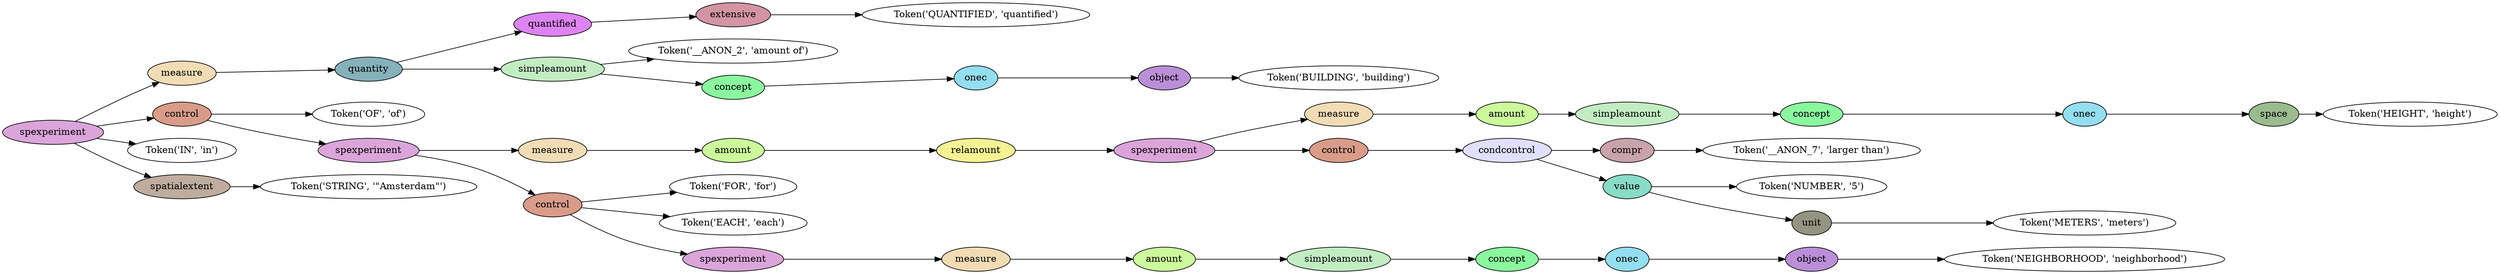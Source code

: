digraph G {
rankdir=LR;
0 [label="Token('QUANTIFIED', 'quantified')"];
1 [fillcolor="#d394a4", label=extensive, style=filled];
1 -> 0;
2 [fillcolor="#de83f2", label=quantified, style=filled];
2 -> 1;
3 [label="Token('__ANON_2', 'amount of')"];
4 [label="Token('BUILDING', 'building')"];
5 [fillcolor="#ba8fd7", label=object, style=filled];
5 -> 4;
6 [fillcolor="#93deef", label=onec, style=filled];
6 -> 5;
7 [fillcolor="#8af79f", label=concept, style=filled];
7 -> 6;
8 [fillcolor="#c2edc3", label=simpleamount, style=filled];
8 -> 3;
8 -> 7;
9 [fillcolor="#85b1bb", label=quantity, style=filled];
9 -> 2;
9 -> 8;
10 [fillcolor="#f1dcb5", label=measure, style=filled];
10 -> 9;
11 [label="Token('OF', 'of')"];
12 [label="Token('HEIGHT', 'height')"];
13 [fillcolor="#9abb8e", label=space, style=filled];
13 -> 12;
14 [fillcolor="#93deef", label=onec, style=filled];
14 -> 13;
15 [fillcolor="#8af79f", label=concept, style=filled];
15 -> 14;
16 [fillcolor="#c2edc3", label=simpleamount, style=filled];
16 -> 15;
17 [fillcolor="#cbf99b", label=amount, style=filled];
17 -> 16;
18 [fillcolor="#f1dcb5", label=measure, style=filled];
18 -> 17;
19 [label="Token('__ANON_7', 'larger than')"];
20 [fillcolor="#c8a3ab", label=compr, style=filled];
20 -> 19;
21 [label="Token('NUMBER', '5')"];
22 [label="Token('METERS', 'meters')"];
23 [fillcolor="#949581", label=unit, style=filled];
23 -> 22;
24 [fillcolor="#88dbc4", label=value, style=filled];
24 -> 21;
24 -> 23;
25 [fillcolor="#e1dffa", label=condcontrol, style=filled];
25 -> 20;
25 -> 24;
26 [fillcolor="#d99c89", label=control, style=filled];
26 -> 25;
27 [fillcolor="#dba5da", label=spexperiment, style=filled];
27 -> 18;
27 -> 26;
28 [fillcolor="#f4f293", label=relamount, style=filled];
28 -> 27;
29 [fillcolor="#cbf99b", label=amount, style=filled];
29 -> 28;
30 [fillcolor="#f1dcb5", label=measure, style=filled];
30 -> 29;
31 [label="Token('FOR', 'for')"];
32 [label="Token('EACH', 'each')"];
33 [label="Token('NEIGHBORHOOD', 'neighborhood')"];
34 [fillcolor="#ba8fd7", label=object, style=filled];
34 -> 33;
35 [fillcolor="#93deef", label=onec, style=filled];
35 -> 34;
36 [fillcolor="#8af79f", label=concept, style=filled];
36 -> 35;
37 [fillcolor="#c2edc3", label=simpleamount, style=filled];
37 -> 36;
38 [fillcolor="#cbf99b", label=amount, style=filled];
38 -> 37;
39 [fillcolor="#f1dcb5", label=measure, style=filled];
39 -> 38;
40 [fillcolor="#dba5da", label=spexperiment, style=filled];
40 -> 39;
41 [fillcolor="#d99c89", label=control, style=filled];
41 -> 31;
41 -> 32;
41 -> 40;
42 [fillcolor="#dba5da", label=spexperiment, style=filled];
42 -> 30;
42 -> 41;
43 [fillcolor="#d99c89", label=control, style=filled];
43 -> 11;
43 -> 42;
44 [label="Token('IN', 'in')"];
45 [label="Token('STRING', '\"Amsterdam\"')"];
46 [fillcolor="#bead9e", label=spatialextent, style=filled];
46 -> 45;
47 [fillcolor="#dba5da", label=spexperiment, style=filled];
47 -> 10;
47 -> 43;
47 -> 44;
47 -> 46;
}
